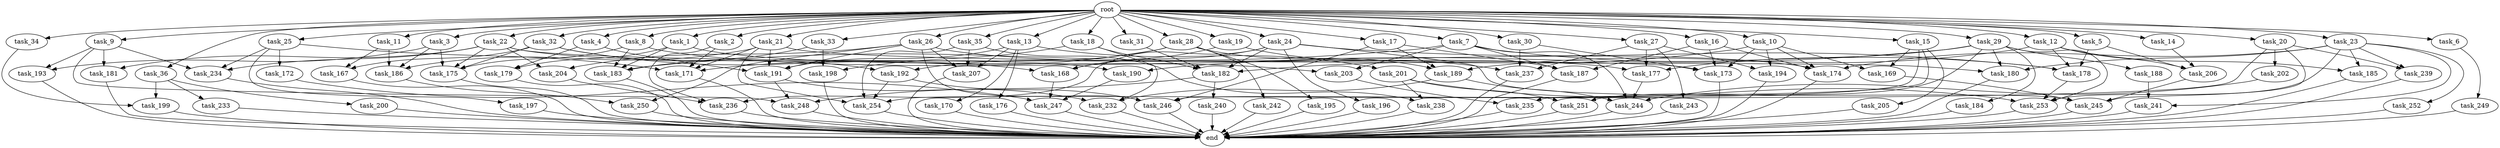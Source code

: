 digraph G {
  root [size="0.000000"];
  task_1 [size="2.048000"];
  task_2 [size="2.048000"];
  task_3 [size="2.048000"];
  task_4 [size="2.048000"];
  task_5 [size="2.048000"];
  task_6 [size="2.048000"];
  task_7 [size="2.048000"];
  task_8 [size="2.048000"];
  task_9 [size="2.048000"];
  task_10 [size="2.048000"];
  task_11 [size="2.048000"];
  task_12 [size="2.048000"];
  task_13 [size="2.048000"];
  task_14 [size="2.048000"];
  task_15 [size="2.048000"];
  task_16 [size="2.048000"];
  task_17 [size="2.048000"];
  task_18 [size="2.048000"];
  task_19 [size="2.048000"];
  task_20 [size="2.048000"];
  task_21 [size="2.048000"];
  task_22 [size="2.048000"];
  task_23 [size="2.048000"];
  task_24 [size="2.048000"];
  task_25 [size="2.048000"];
  task_26 [size="2.048000"];
  task_27 [size="2.048000"];
  task_28 [size="2.048000"];
  task_29 [size="2.048000"];
  task_30 [size="2.048000"];
  task_31 [size="2.048000"];
  task_32 [size="2.048000"];
  task_33 [size="2.048000"];
  task_34 [size="2.048000"];
  task_35 [size="2.048000"];
  task_36 [size="2.048000"];
  task_167 [size="773094113.280000"];
  task_168 [size="2078764171.264000"];
  task_169 [size="1047972020.224000"];
  task_170 [size="429496729.600000"];
  task_171 [size="3934190043.136000"];
  task_172 [size="1717986918.400000"];
  task_173 [size="824633720.832000"];
  task_174 [size="1803886264.320000"];
  task_175 [size="1460288880.640000"];
  task_176 [size="429496729.600000"];
  task_177 [size="3401614098.432000"];
  task_178 [size="1700807049.216000"];
  task_179 [size="1821066133.504000"];
  task_180 [size="3951369912.320000"];
  task_181 [size="223338299.392000"];
  task_182 [size="1683627180.032000"];
  task_183 [size="3040836845.568000"];
  task_184 [size="1391569403.904000"];
  task_185 [size="1271310319.616000"];
  task_186 [size="2027224563.712000"];
  task_187 [size="773094113.280000"];
  task_188 [size="1391569403.904000"];
  task_189 [size="1288490188.800000"];
  task_190 [size="1460288880.640000"];
  task_191 [size="3813930958.848000"];
  task_192 [size="1047972020.224000"];
  task_193 [size="309237645.312000"];
  task_194 [size="2010044694.528000"];
  task_195 [size="429496729.600000"];
  task_196 [size="841813590.016000"];
  task_197 [size="1717986918.400000"];
  task_198 [size="1786706395.136000"];
  task_199 [size="1872605741.056000"];
  task_200 [size="1717986918.400000"];
  task_201 [size="429496729.600000"];
  task_202 [size="1099511627.776000"];
  task_203 [size="704374636.544000"];
  task_204 [size="343597383.680000"];
  task_205 [size="429496729.600000"];
  task_206 [size="1202590842.880000"];
  task_207 [size="2422361554.944000"];
  task_232 [size="3178275799.040000"];
  task_233 [size="1717986918.400000"];
  task_234 [size="1941325217.792000"];
  task_235 [size="1821066133.504000"];
  task_236 [size="1529008357.376000"];
  task_237 [size="2078764171.264000"];
  task_238 [size="2336462209.024000"];
  task_239 [size="1941325217.792000"];
  task_240 [size="68719476.736000"];
  task_241 [size="1683627180.032000"];
  task_242 [size="429496729.600000"];
  task_243 [size="1391569403.904000"];
  task_244 [size="3607772528.640000"];
  task_245 [size="3762391351.296000"];
  task_246 [size="1408749273.088000"];
  task_247 [size="1546188226.560000"];
  task_248 [size="1941325217.792000"];
  task_249 [size="68719476.736000"];
  task_250 [size="549755813.888000"];
  task_251 [size="2010044694.528000"];
  task_252 [size="841813590.016000"];
  task_253 [size="3470333575.168000"];
  task_254 [size="4810363371.520000"];
  end [size="0.000000"];

  root -> task_1 [size="1.000000"];
  root -> task_2 [size="1.000000"];
  root -> task_3 [size="1.000000"];
  root -> task_4 [size="1.000000"];
  root -> task_5 [size="1.000000"];
  root -> task_6 [size="1.000000"];
  root -> task_7 [size="1.000000"];
  root -> task_8 [size="1.000000"];
  root -> task_9 [size="1.000000"];
  root -> task_10 [size="1.000000"];
  root -> task_11 [size="1.000000"];
  root -> task_12 [size="1.000000"];
  root -> task_13 [size="1.000000"];
  root -> task_14 [size="1.000000"];
  root -> task_15 [size="1.000000"];
  root -> task_16 [size="1.000000"];
  root -> task_17 [size="1.000000"];
  root -> task_18 [size="1.000000"];
  root -> task_19 [size="1.000000"];
  root -> task_20 [size="1.000000"];
  root -> task_21 [size="1.000000"];
  root -> task_22 [size="1.000000"];
  root -> task_23 [size="1.000000"];
  root -> task_24 [size="1.000000"];
  root -> task_25 [size="1.000000"];
  root -> task_26 [size="1.000000"];
  root -> task_27 [size="1.000000"];
  root -> task_28 [size="1.000000"];
  root -> task_29 [size="1.000000"];
  root -> task_30 [size="1.000000"];
  root -> task_31 [size="1.000000"];
  root -> task_32 [size="1.000000"];
  root -> task_33 [size="1.000000"];
  root -> task_34 [size="1.000000"];
  root -> task_35 [size="1.000000"];
  root -> task_36 [size="1.000000"];
  task_1 -> task_179 [size="209715200.000000"];
  task_1 -> task_183 [size="209715200.000000"];
  task_1 -> task_203 [size="209715200.000000"];
  task_2 -> task_171 [size="33554432.000000"];
  task_2 -> task_236 [size="33554432.000000"];
  task_3 -> task_175 [size="75497472.000000"];
  task_3 -> task_186 [size="75497472.000000"];
  task_3 -> task_193 [size="75497472.000000"];
  task_4 -> task_179 [size="679477248.000000"];
  task_4 -> task_191 [size="679477248.000000"];
  task_5 -> task_178 [size="75497472.000000"];
  task_5 -> task_206 [size="75497472.000000"];
  task_6 -> task_249 [size="33554432.000000"];
  task_7 -> task_178 [size="134217728.000000"];
  task_7 -> task_183 [size="134217728.000000"];
  task_7 -> task_187 [size="134217728.000000"];
  task_7 -> task_203 [size="134217728.000000"];
  task_7 -> task_244 [size="134217728.000000"];
  task_8 -> task_175 [size="301989888.000000"];
  task_8 -> task_177 [size="301989888.000000"];
  task_8 -> task_183 [size="301989888.000000"];
  task_9 -> task_181 [size="75497472.000000"];
  task_9 -> task_193 [size="75497472.000000"];
  task_9 -> task_234 [size="75497472.000000"];
  task_9 -> task_248 [size="75497472.000000"];
  task_10 -> task_169 [size="301989888.000000"];
  task_10 -> task_173 [size="301989888.000000"];
  task_10 -> task_174 [size="301989888.000000"];
  task_10 -> task_182 [size="301989888.000000"];
  task_10 -> task_194 [size="301989888.000000"];
  task_11 -> task_167 [size="75497472.000000"];
  task_11 -> task_186 [size="75497472.000000"];
  task_12 -> task_178 [size="209715200.000000"];
  task_12 -> task_185 [size="209715200.000000"];
  task_12 -> task_189 [size="209715200.000000"];
  task_12 -> task_206 [size="209715200.000000"];
  task_13 -> task_170 [size="209715200.000000"];
  task_13 -> task_176 [size="209715200.000000"];
  task_13 -> task_191 [size="209715200.000000"];
  task_13 -> task_201 [size="209715200.000000"];
  task_13 -> task_207 [size="209715200.000000"];
  task_14 -> task_206 [size="301989888.000000"];
  task_15 -> task_169 [size="209715200.000000"];
  task_15 -> task_205 [size="209715200.000000"];
  task_15 -> task_235 [size="209715200.000000"];
  task_15 -> task_246 [size="209715200.000000"];
  task_16 -> task_173 [size="33554432.000000"];
  task_16 -> task_174 [size="33554432.000000"];
  task_16 -> task_187 [size="33554432.000000"];
  task_17 -> task_187 [size="209715200.000000"];
  task_17 -> task_189 [size="209715200.000000"];
  task_17 -> task_246 [size="209715200.000000"];
  task_18 -> task_182 [size="33554432.000000"];
  task_18 -> task_198 [size="33554432.000000"];
  task_18 -> task_232 [size="33554432.000000"];
  task_19 -> task_168 [size="301989888.000000"];
  task_19 -> task_237 [size="301989888.000000"];
  task_20 -> task_202 [size="536870912.000000"];
  task_20 -> task_239 [size="536870912.000000"];
  task_20 -> task_245 [size="536870912.000000"];
  task_20 -> task_254 [size="536870912.000000"];
  task_21 -> task_171 [size="838860800.000000"];
  task_21 -> task_180 [size="838860800.000000"];
  task_21 -> task_186 [size="838860800.000000"];
  task_21 -> task_191 [size="838860800.000000"];
  task_21 -> task_254 [size="838860800.000000"];
  task_22 -> task_173 [size="33554432.000000"];
  task_22 -> task_175 [size="33554432.000000"];
  task_22 -> task_181 [size="33554432.000000"];
  task_22 -> task_190 [size="33554432.000000"];
  task_22 -> task_204 [size="33554432.000000"];
  task_22 -> task_234 [size="33554432.000000"];
  task_23 -> task_174 [size="411041792.000000"];
  task_23 -> task_180 [size="411041792.000000"];
  task_23 -> task_185 [size="411041792.000000"];
  task_23 -> task_239 [size="411041792.000000"];
  task_23 -> task_241 [size="411041792.000000"];
  task_23 -> task_252 [size="411041792.000000"];
  task_23 -> task_253 [size="411041792.000000"];
  task_24 -> task_168 [size="411041792.000000"];
  task_24 -> task_178 [size="411041792.000000"];
  task_24 -> task_182 [size="411041792.000000"];
  task_24 -> task_196 [size="411041792.000000"];
  task_24 -> task_236 [size="411041792.000000"];
  task_24 -> task_245 [size="411041792.000000"];
  task_25 -> task_171 [size="838860800.000000"];
  task_25 -> task_172 [size="838860800.000000"];
  task_25 -> task_197 [size="838860800.000000"];
  task_25 -> task_234 [size="838860800.000000"];
  task_26 -> task_174 [size="134217728.000000"];
  task_26 -> task_191 [size="134217728.000000"];
  task_26 -> task_204 [size="134217728.000000"];
  task_26 -> task_207 [size="134217728.000000"];
  task_26 -> task_246 [size="134217728.000000"];
  task_26 -> task_250 [size="134217728.000000"];
  task_27 -> task_177 [size="679477248.000000"];
  task_27 -> task_194 [size="679477248.000000"];
  task_27 -> task_237 [size="679477248.000000"];
  task_27 -> task_243 [size="679477248.000000"];
  task_28 -> task_171 [size="209715200.000000"];
  task_28 -> task_189 [size="209715200.000000"];
  task_28 -> task_192 [size="209715200.000000"];
  task_28 -> task_195 [size="209715200.000000"];
  task_28 -> task_242 [size="209715200.000000"];
  task_29 -> task_177 [size="679477248.000000"];
  task_29 -> task_180 [size="679477248.000000"];
  task_29 -> task_184 [size="679477248.000000"];
  task_29 -> task_188 [size="679477248.000000"];
  task_29 -> task_190 [size="679477248.000000"];
  task_29 -> task_251 [size="679477248.000000"];
  task_29 -> task_253 [size="679477248.000000"];
  task_30 -> task_173 [size="33554432.000000"];
  task_30 -> task_237 [size="33554432.000000"];
  task_31 -> task_182 [size="75497472.000000"];
  task_32 -> task_167 [size="301989888.000000"];
  task_32 -> task_168 [size="301989888.000000"];
  task_32 -> task_175 [size="301989888.000000"];
  task_32 -> task_192 [size="301989888.000000"];
  task_33 -> task_183 [size="838860800.000000"];
  task_33 -> task_198 [size="838860800.000000"];
  task_34 -> task_199 [size="75497472.000000"];
  task_35 -> task_207 [size="838860800.000000"];
  task_35 -> task_238 [size="838860800.000000"];
  task_35 -> task_254 [size="838860800.000000"];
  task_36 -> task_199 [size="838860800.000000"];
  task_36 -> task_200 [size="838860800.000000"];
  task_36 -> task_233 [size="838860800.000000"];
  task_167 -> end [size="1.000000"];
  task_168 -> task_247 [size="209715200.000000"];
  task_169 -> task_245 [size="679477248.000000"];
  task_170 -> end [size="1.000000"];
  task_171 -> end [size="1.000000"];
  task_172 -> task_247 [size="411041792.000000"];
  task_173 -> end [size="1.000000"];
  task_174 -> end [size="1.000000"];
  task_175 -> end [size="1.000000"];
  task_176 -> end [size="1.000000"];
  task_177 -> task_244 [size="411041792.000000"];
  task_178 -> task_253 [size="301989888.000000"];
  task_179 -> end [size="1.000000"];
  task_180 -> end [size="1.000000"];
  task_181 -> end [size="1.000000"];
  task_182 -> task_240 [size="33554432.000000"];
  task_182 -> task_248 [size="33554432.000000"];
  task_183 -> end [size="1.000000"];
  task_184 -> end [size="1.000000"];
  task_185 -> end [size="1.000000"];
  task_186 -> task_250 [size="134217728.000000"];
  task_187 -> end [size="1.000000"];
  task_188 -> task_241 [size="411041792.000000"];
  task_189 -> task_232 [size="679477248.000000"];
  task_189 -> task_244 [size="679477248.000000"];
  task_190 -> task_247 [size="134217728.000000"];
  task_191 -> task_232 [size="838860800.000000"];
  task_191 -> task_248 [size="838860800.000000"];
  task_192 -> task_246 [size="134217728.000000"];
  task_192 -> task_254 [size="134217728.000000"];
  task_193 -> end [size="1.000000"];
  task_194 -> end [size="1.000000"];
  task_195 -> end [size="1.000000"];
  task_196 -> end [size="1.000000"];
  task_197 -> end [size="1.000000"];
  task_198 -> end [size="1.000000"];
  task_199 -> end [size="1.000000"];
  task_200 -> end [size="1.000000"];
  task_201 -> task_238 [size="301989888.000000"];
  task_201 -> task_251 [size="301989888.000000"];
  task_201 -> task_253 [size="301989888.000000"];
  task_202 -> task_244 [size="536870912.000000"];
  task_203 -> task_235 [size="679477248.000000"];
  task_204 -> task_236 [size="301989888.000000"];
  task_205 -> end [size="1.000000"];
  task_206 -> task_245 [size="209715200.000000"];
  task_207 -> end [size="1.000000"];
  task_232 -> end [size="1.000000"];
  task_233 -> end [size="1.000000"];
  task_234 -> end [size="1.000000"];
  task_235 -> end [size="1.000000"];
  task_236 -> end [size="1.000000"];
  task_237 -> end [size="1.000000"];
  task_238 -> end [size="1.000000"];
  task_239 -> end [size="1.000000"];
  task_240 -> end [size="1.000000"];
  task_241 -> end [size="1.000000"];
  task_242 -> end [size="1.000000"];
  task_243 -> end [size="1.000000"];
  task_244 -> end [size="1.000000"];
  task_245 -> end [size="1.000000"];
  task_246 -> end [size="1.000000"];
  task_247 -> end [size="1.000000"];
  task_248 -> end [size="1.000000"];
  task_249 -> end [size="1.000000"];
  task_250 -> end [size="1.000000"];
  task_251 -> end [size="1.000000"];
  task_252 -> end [size="1.000000"];
  task_253 -> end [size="1.000000"];
  task_254 -> end [size="1.000000"];
}
